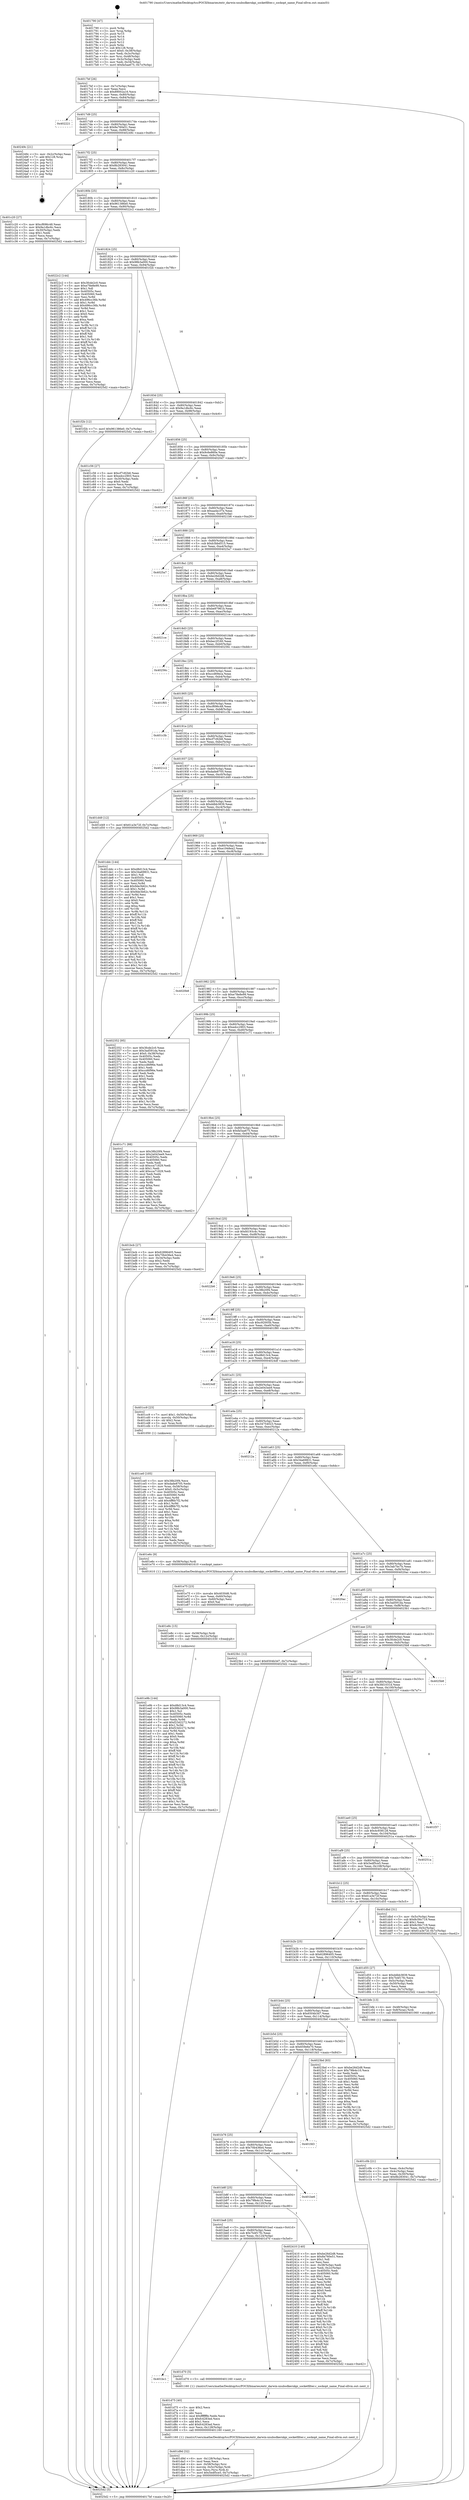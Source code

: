 digraph "0x401790" {
  label = "0x401790 (/mnt/c/Users/mathe/Desktop/tcc/POCII/binaries/extr_darwin-xnubsdkernkpi_socketfilter.c_sockopt_name_Final-ollvm.out::main(0))"
  labelloc = "t"
  node[shape=record]

  Entry [label="",width=0.3,height=0.3,shape=circle,fillcolor=black,style=filled]
  "0x4017bf" [label="{
     0x4017bf [26]\l
     | [instrs]\l
     &nbsp;&nbsp;0x4017bf \<+3\>: mov -0x7c(%rbp),%eax\l
     &nbsp;&nbsp;0x4017c2 \<+2\>: mov %eax,%ecx\l
     &nbsp;&nbsp;0x4017c4 \<+6\>: sub $0x89002a16,%ecx\l
     &nbsp;&nbsp;0x4017ca \<+3\>: mov %eax,-0x80(%rbp)\l
     &nbsp;&nbsp;0x4017cd \<+6\>: mov %ecx,-0x84(%rbp)\l
     &nbsp;&nbsp;0x4017d3 \<+6\>: je 0000000000402221 \<main+0xa91\>\l
  }"]
  "0x402221" [label="{
     0x402221\l
  }", style=dashed]
  "0x4017d9" [label="{
     0x4017d9 [25]\l
     | [instrs]\l
     &nbsp;&nbsp;0x4017d9 \<+5\>: jmp 00000000004017de \<main+0x4e\>\l
     &nbsp;&nbsp;0x4017de \<+3\>: mov -0x80(%rbp),%eax\l
     &nbsp;&nbsp;0x4017e1 \<+5\>: sub $0x8a760e51,%eax\l
     &nbsp;&nbsp;0x4017e6 \<+6\>: mov %eax,-0x88(%rbp)\l
     &nbsp;&nbsp;0x4017ec \<+6\>: je 000000000040249c \<main+0xd0c\>\l
  }"]
  Exit [label="",width=0.3,height=0.3,shape=circle,fillcolor=black,style=filled,peripheries=2]
  "0x40249c" [label="{
     0x40249c [21]\l
     | [instrs]\l
     &nbsp;&nbsp;0x40249c \<+3\>: mov -0x2c(%rbp),%eax\l
     &nbsp;&nbsp;0x40249f \<+7\>: add $0x128,%rsp\l
     &nbsp;&nbsp;0x4024a6 \<+1\>: pop %rbx\l
     &nbsp;&nbsp;0x4024a7 \<+2\>: pop %r12\l
     &nbsp;&nbsp;0x4024a9 \<+2\>: pop %r13\l
     &nbsp;&nbsp;0x4024ab \<+2\>: pop %r14\l
     &nbsp;&nbsp;0x4024ad \<+2\>: pop %r15\l
     &nbsp;&nbsp;0x4024af \<+1\>: pop %rbp\l
     &nbsp;&nbsp;0x4024b0 \<+1\>: ret\l
  }"]
  "0x4017f2" [label="{
     0x4017f2 [25]\l
     | [instrs]\l
     &nbsp;&nbsp;0x4017f2 \<+5\>: jmp 00000000004017f7 \<main+0x67\>\l
     &nbsp;&nbsp;0x4017f7 \<+3\>: mov -0x80(%rbp),%eax\l
     &nbsp;&nbsp;0x4017fa \<+5\>: sub $0x8b283041,%eax\l
     &nbsp;&nbsp;0x4017ff \<+6\>: mov %eax,-0x8c(%rbp)\l
     &nbsp;&nbsp;0x401805 \<+6\>: je 0000000000401c20 \<main+0x490\>\l
  }"]
  "0x401e9b" [label="{
     0x401e9b [144]\l
     | [instrs]\l
     &nbsp;&nbsp;0x401e9b \<+5\>: mov $0xd8d13c4,%eax\l
     &nbsp;&nbsp;0x401ea0 \<+5\>: mov $0x98b3a000,%esi\l
     &nbsp;&nbsp;0x401ea5 \<+2\>: mov $0x1,%cl\l
     &nbsp;&nbsp;0x401ea7 \<+7\>: mov 0x40505c,%edx\l
     &nbsp;&nbsp;0x401eae \<+8\>: mov 0x405060,%r8d\l
     &nbsp;&nbsp;0x401eb6 \<+3\>: mov %edx,%r9d\l
     &nbsp;&nbsp;0x401eb9 \<+7\>: add $0xf23d2272,%r9d\l
     &nbsp;&nbsp;0x401ec0 \<+4\>: sub $0x1,%r9d\l
     &nbsp;&nbsp;0x401ec4 \<+7\>: sub $0xf23d2272,%r9d\l
     &nbsp;&nbsp;0x401ecb \<+4\>: imul %r9d,%edx\l
     &nbsp;&nbsp;0x401ecf \<+3\>: and $0x1,%edx\l
     &nbsp;&nbsp;0x401ed2 \<+3\>: cmp $0x0,%edx\l
     &nbsp;&nbsp;0x401ed5 \<+4\>: sete %r10b\l
     &nbsp;&nbsp;0x401ed9 \<+4\>: cmp $0xa,%r8d\l
     &nbsp;&nbsp;0x401edd \<+4\>: setl %r11b\l
     &nbsp;&nbsp;0x401ee1 \<+3\>: mov %r10b,%bl\l
     &nbsp;&nbsp;0x401ee4 \<+3\>: xor $0xff,%bl\l
     &nbsp;&nbsp;0x401ee7 \<+3\>: mov %r11b,%r14b\l
     &nbsp;&nbsp;0x401eea \<+4\>: xor $0xff,%r14b\l
     &nbsp;&nbsp;0x401eee \<+3\>: xor $0x1,%cl\l
     &nbsp;&nbsp;0x401ef1 \<+3\>: mov %bl,%r15b\l
     &nbsp;&nbsp;0x401ef4 \<+4\>: and $0xff,%r15b\l
     &nbsp;&nbsp;0x401ef8 \<+3\>: and %cl,%r10b\l
     &nbsp;&nbsp;0x401efb \<+3\>: mov %r14b,%r12b\l
     &nbsp;&nbsp;0x401efe \<+4\>: and $0xff,%r12b\l
     &nbsp;&nbsp;0x401f02 \<+3\>: and %cl,%r11b\l
     &nbsp;&nbsp;0x401f05 \<+3\>: or %r10b,%r15b\l
     &nbsp;&nbsp;0x401f08 \<+3\>: or %r11b,%r12b\l
     &nbsp;&nbsp;0x401f0b \<+3\>: xor %r12b,%r15b\l
     &nbsp;&nbsp;0x401f0e \<+3\>: or %r14b,%bl\l
     &nbsp;&nbsp;0x401f11 \<+3\>: xor $0xff,%bl\l
     &nbsp;&nbsp;0x401f14 \<+3\>: or $0x1,%cl\l
     &nbsp;&nbsp;0x401f17 \<+2\>: and %cl,%bl\l
     &nbsp;&nbsp;0x401f19 \<+3\>: or %bl,%r15b\l
     &nbsp;&nbsp;0x401f1c \<+4\>: test $0x1,%r15b\l
     &nbsp;&nbsp;0x401f20 \<+3\>: cmovne %esi,%eax\l
     &nbsp;&nbsp;0x401f23 \<+3\>: mov %eax,-0x7c(%rbp)\l
     &nbsp;&nbsp;0x401f26 \<+5\>: jmp 00000000004025d2 \<main+0xe42\>\l
  }"]
  "0x401c20" [label="{
     0x401c20 [27]\l
     | [instrs]\l
     &nbsp;&nbsp;0x401c20 \<+5\>: mov $0xcf696c48,%eax\l
     &nbsp;&nbsp;0x401c25 \<+5\>: mov $0x9a1dbc6c,%ecx\l
     &nbsp;&nbsp;0x401c2a \<+3\>: mov -0x30(%rbp),%edx\l
     &nbsp;&nbsp;0x401c2d \<+3\>: cmp $0x1,%edx\l
     &nbsp;&nbsp;0x401c30 \<+3\>: cmovl %ecx,%eax\l
     &nbsp;&nbsp;0x401c33 \<+3\>: mov %eax,-0x7c(%rbp)\l
     &nbsp;&nbsp;0x401c36 \<+5\>: jmp 00000000004025d2 \<main+0xe42\>\l
  }"]
  "0x40180b" [label="{
     0x40180b [25]\l
     | [instrs]\l
     &nbsp;&nbsp;0x40180b \<+5\>: jmp 0000000000401810 \<main+0x80\>\l
     &nbsp;&nbsp;0x401810 \<+3\>: mov -0x80(%rbp),%eax\l
     &nbsp;&nbsp;0x401813 \<+5\>: sub $0x961386e0,%eax\l
     &nbsp;&nbsp;0x401818 \<+6\>: mov %eax,-0x90(%rbp)\l
     &nbsp;&nbsp;0x40181e \<+6\>: je 00000000004022c2 \<main+0xb32\>\l
  }"]
  "0x401e8c" [label="{
     0x401e8c [15]\l
     | [instrs]\l
     &nbsp;&nbsp;0x401e8c \<+4\>: mov -0x58(%rbp),%rdi\l
     &nbsp;&nbsp;0x401e90 \<+6\>: mov %eax,-0x12c(%rbp)\l
     &nbsp;&nbsp;0x401e96 \<+5\>: call 0000000000401030 \<free@plt\>\l
     | [calls]\l
     &nbsp;&nbsp;0x401030 \{1\} (unknown)\l
  }"]
  "0x4022c2" [label="{
     0x4022c2 [144]\l
     | [instrs]\l
     &nbsp;&nbsp;0x4022c2 \<+5\>: mov $0x3fcde2c0,%eax\l
     &nbsp;&nbsp;0x4022c7 \<+5\>: mov $0xe78e8e99,%ecx\l
     &nbsp;&nbsp;0x4022cc \<+2\>: mov $0x1,%dl\l
     &nbsp;&nbsp;0x4022ce \<+7\>: mov 0x40505c,%esi\l
     &nbsp;&nbsp;0x4022d5 \<+7\>: mov 0x405060,%edi\l
     &nbsp;&nbsp;0x4022dc \<+3\>: mov %esi,%r8d\l
     &nbsp;&nbsp;0x4022df \<+7\>: add $0x496cc36b,%r8d\l
     &nbsp;&nbsp;0x4022e6 \<+4\>: sub $0x1,%r8d\l
     &nbsp;&nbsp;0x4022ea \<+7\>: sub $0x496cc36b,%r8d\l
     &nbsp;&nbsp;0x4022f1 \<+4\>: imul %r8d,%esi\l
     &nbsp;&nbsp;0x4022f5 \<+3\>: and $0x1,%esi\l
     &nbsp;&nbsp;0x4022f8 \<+3\>: cmp $0x0,%esi\l
     &nbsp;&nbsp;0x4022fb \<+4\>: sete %r9b\l
     &nbsp;&nbsp;0x4022ff \<+3\>: cmp $0xa,%edi\l
     &nbsp;&nbsp;0x402302 \<+4\>: setl %r10b\l
     &nbsp;&nbsp;0x402306 \<+3\>: mov %r9b,%r11b\l
     &nbsp;&nbsp;0x402309 \<+4\>: xor $0xff,%r11b\l
     &nbsp;&nbsp;0x40230d \<+3\>: mov %r10b,%bl\l
     &nbsp;&nbsp;0x402310 \<+3\>: xor $0xff,%bl\l
     &nbsp;&nbsp;0x402313 \<+3\>: xor $0x1,%dl\l
     &nbsp;&nbsp;0x402316 \<+3\>: mov %r11b,%r14b\l
     &nbsp;&nbsp;0x402319 \<+4\>: and $0xff,%r14b\l
     &nbsp;&nbsp;0x40231d \<+3\>: and %dl,%r9b\l
     &nbsp;&nbsp;0x402320 \<+3\>: mov %bl,%r15b\l
     &nbsp;&nbsp;0x402323 \<+4\>: and $0xff,%r15b\l
     &nbsp;&nbsp;0x402327 \<+3\>: and %dl,%r10b\l
     &nbsp;&nbsp;0x40232a \<+3\>: or %r9b,%r14b\l
     &nbsp;&nbsp;0x40232d \<+3\>: or %r10b,%r15b\l
     &nbsp;&nbsp;0x402330 \<+3\>: xor %r15b,%r14b\l
     &nbsp;&nbsp;0x402333 \<+3\>: or %bl,%r11b\l
     &nbsp;&nbsp;0x402336 \<+4\>: xor $0xff,%r11b\l
     &nbsp;&nbsp;0x40233a \<+3\>: or $0x1,%dl\l
     &nbsp;&nbsp;0x40233d \<+3\>: and %dl,%r11b\l
     &nbsp;&nbsp;0x402340 \<+3\>: or %r11b,%r14b\l
     &nbsp;&nbsp;0x402343 \<+4\>: test $0x1,%r14b\l
     &nbsp;&nbsp;0x402347 \<+3\>: cmovne %ecx,%eax\l
     &nbsp;&nbsp;0x40234a \<+3\>: mov %eax,-0x7c(%rbp)\l
     &nbsp;&nbsp;0x40234d \<+5\>: jmp 00000000004025d2 \<main+0xe42\>\l
  }"]
  "0x401824" [label="{
     0x401824 [25]\l
     | [instrs]\l
     &nbsp;&nbsp;0x401824 \<+5\>: jmp 0000000000401829 \<main+0x99\>\l
     &nbsp;&nbsp;0x401829 \<+3\>: mov -0x80(%rbp),%eax\l
     &nbsp;&nbsp;0x40182c \<+5\>: sub $0x98b3a000,%eax\l
     &nbsp;&nbsp;0x401831 \<+6\>: mov %eax,-0x94(%rbp)\l
     &nbsp;&nbsp;0x401837 \<+6\>: je 0000000000401f2b \<main+0x79b\>\l
  }"]
  "0x401e75" [label="{
     0x401e75 [23]\l
     | [instrs]\l
     &nbsp;&nbsp;0x401e75 \<+10\>: movabs $0x4030d6,%rdi\l
     &nbsp;&nbsp;0x401e7f \<+3\>: mov %eax,-0x60(%rbp)\l
     &nbsp;&nbsp;0x401e82 \<+3\>: mov -0x60(%rbp),%esi\l
     &nbsp;&nbsp;0x401e85 \<+2\>: mov $0x0,%al\l
     &nbsp;&nbsp;0x401e87 \<+5\>: call 0000000000401040 \<printf@plt\>\l
     | [calls]\l
     &nbsp;&nbsp;0x401040 \{1\} (unknown)\l
  }"]
  "0x401f2b" [label="{
     0x401f2b [12]\l
     | [instrs]\l
     &nbsp;&nbsp;0x401f2b \<+7\>: movl $0x961386e0,-0x7c(%rbp)\l
     &nbsp;&nbsp;0x401f32 \<+5\>: jmp 00000000004025d2 \<main+0xe42\>\l
  }"]
  "0x40183d" [label="{
     0x40183d [25]\l
     | [instrs]\l
     &nbsp;&nbsp;0x40183d \<+5\>: jmp 0000000000401842 \<main+0xb2\>\l
     &nbsp;&nbsp;0x401842 \<+3\>: mov -0x80(%rbp),%eax\l
     &nbsp;&nbsp;0x401845 \<+5\>: sub $0x9a1dbc6c,%eax\l
     &nbsp;&nbsp;0x40184a \<+6\>: mov %eax,-0x98(%rbp)\l
     &nbsp;&nbsp;0x401850 \<+6\>: je 0000000000401c56 \<main+0x4c6\>\l
  }"]
  "0x401d9d" [label="{
     0x401d9d [32]\l
     | [instrs]\l
     &nbsp;&nbsp;0x401d9d \<+6\>: mov -0x128(%rbp),%ecx\l
     &nbsp;&nbsp;0x401da3 \<+3\>: imul %eax,%ecx\l
     &nbsp;&nbsp;0x401da6 \<+4\>: mov -0x58(%rbp),%rsi\l
     &nbsp;&nbsp;0x401daa \<+4\>: movslq -0x5c(%rbp),%rdi\l
     &nbsp;&nbsp;0x401dae \<+3\>: mov %ecx,(%rsi,%rdi,4)\l
     &nbsp;&nbsp;0x401db1 \<+7\>: movl $0x5edf5ce5,-0x7c(%rbp)\l
     &nbsp;&nbsp;0x401db8 \<+5\>: jmp 00000000004025d2 \<main+0xe42\>\l
  }"]
  "0x401c56" [label="{
     0x401c56 [27]\l
     | [instrs]\l
     &nbsp;&nbsp;0x401c56 \<+5\>: mov $0xcf7c82b6,%eax\l
     &nbsp;&nbsp;0x401c5b \<+5\>: mov $0xedcc2903,%ecx\l
     &nbsp;&nbsp;0x401c60 \<+3\>: mov -0x30(%rbp),%edx\l
     &nbsp;&nbsp;0x401c63 \<+3\>: cmp $0x0,%edx\l
     &nbsp;&nbsp;0x401c66 \<+3\>: cmove %ecx,%eax\l
     &nbsp;&nbsp;0x401c69 \<+3\>: mov %eax,-0x7c(%rbp)\l
     &nbsp;&nbsp;0x401c6c \<+5\>: jmp 00000000004025d2 \<main+0xe42\>\l
  }"]
  "0x401856" [label="{
     0x401856 [25]\l
     | [instrs]\l
     &nbsp;&nbsp;0x401856 \<+5\>: jmp 000000000040185b \<main+0xcb\>\l
     &nbsp;&nbsp;0x40185b \<+3\>: mov -0x80(%rbp),%eax\l
     &nbsp;&nbsp;0x40185e \<+5\>: sub $0x9c6e860e,%eax\l
     &nbsp;&nbsp;0x401863 \<+6\>: mov %eax,-0x9c(%rbp)\l
     &nbsp;&nbsp;0x401869 \<+6\>: je 00000000004020d7 \<main+0x947\>\l
  }"]
  "0x401d75" [label="{
     0x401d75 [40]\l
     | [instrs]\l
     &nbsp;&nbsp;0x401d75 \<+5\>: mov $0x2,%ecx\l
     &nbsp;&nbsp;0x401d7a \<+1\>: cltd\l
     &nbsp;&nbsp;0x401d7b \<+2\>: idiv %ecx\l
     &nbsp;&nbsp;0x401d7d \<+6\>: imul $0xfffffffe,%edx,%ecx\l
     &nbsp;&nbsp;0x401d83 \<+6\>: sub $0xfc4283ed,%ecx\l
     &nbsp;&nbsp;0x401d89 \<+3\>: add $0x1,%ecx\l
     &nbsp;&nbsp;0x401d8c \<+6\>: add $0xfc4283ed,%ecx\l
     &nbsp;&nbsp;0x401d92 \<+6\>: mov %ecx,-0x128(%rbp)\l
     &nbsp;&nbsp;0x401d98 \<+5\>: call 0000000000401160 \<next_i\>\l
     | [calls]\l
     &nbsp;&nbsp;0x401160 \{1\} (/mnt/c/Users/mathe/Desktop/tcc/POCII/binaries/extr_darwin-xnubsdkernkpi_socketfilter.c_sockopt_name_Final-ollvm.out::next_i)\l
  }"]
  "0x4020d7" [label="{
     0x4020d7\l
  }", style=dashed]
  "0x40186f" [label="{
     0x40186f [25]\l
     | [instrs]\l
     &nbsp;&nbsp;0x40186f \<+5\>: jmp 0000000000401874 \<main+0xe4\>\l
     &nbsp;&nbsp;0x401874 \<+3\>: mov -0x80(%rbp),%eax\l
     &nbsp;&nbsp;0x401877 \<+5\>: sub $0xaa4a1f7e,%eax\l
     &nbsp;&nbsp;0x40187c \<+6\>: mov %eax,-0xa0(%rbp)\l
     &nbsp;&nbsp;0x401882 \<+6\>: je 00000000004021b6 \<main+0xa26\>\l
  }"]
  "0x401bc1" [label="{
     0x401bc1\l
  }", style=dashed]
  "0x4021b6" [label="{
     0x4021b6\l
  }", style=dashed]
  "0x401888" [label="{
     0x401888 [25]\l
     | [instrs]\l
     &nbsp;&nbsp;0x401888 \<+5\>: jmp 000000000040188d \<main+0xfd\>\l
     &nbsp;&nbsp;0x40188d \<+3\>: mov -0x80(%rbp),%eax\l
     &nbsp;&nbsp;0x401890 \<+5\>: sub $0xb3bbd515,%eax\l
     &nbsp;&nbsp;0x401895 \<+6\>: mov %eax,-0xa4(%rbp)\l
     &nbsp;&nbsp;0x40189b \<+6\>: je 00000000004025a7 \<main+0xe17\>\l
  }"]
  "0x401d70" [label="{
     0x401d70 [5]\l
     | [instrs]\l
     &nbsp;&nbsp;0x401d70 \<+5\>: call 0000000000401160 \<next_i\>\l
     | [calls]\l
     &nbsp;&nbsp;0x401160 \{1\} (/mnt/c/Users/mathe/Desktop/tcc/POCII/binaries/extr_darwin-xnubsdkernkpi_socketfilter.c_sockopt_name_Final-ollvm.out::next_i)\l
  }"]
  "0x4025a7" [label="{
     0x4025a7\l
  }", style=dashed]
  "0x4018a1" [label="{
     0x4018a1 [25]\l
     | [instrs]\l
     &nbsp;&nbsp;0x4018a1 \<+5\>: jmp 00000000004018a6 \<main+0x116\>\l
     &nbsp;&nbsp;0x4018a6 \<+3\>: mov -0x80(%rbp),%eax\l
     &nbsp;&nbsp;0x4018a9 \<+5\>: sub $0xbe26d2d8,%eax\l
     &nbsp;&nbsp;0x4018ae \<+6\>: mov %eax,-0xa8(%rbp)\l
     &nbsp;&nbsp;0x4018b4 \<+6\>: je 00000000004025cb \<main+0xe3b\>\l
  }"]
  "0x401ba8" [label="{
     0x401ba8 [25]\l
     | [instrs]\l
     &nbsp;&nbsp;0x401ba8 \<+5\>: jmp 0000000000401bad \<main+0x41d\>\l
     &nbsp;&nbsp;0x401bad \<+3\>: mov -0x80(%rbp),%eax\l
     &nbsp;&nbsp;0x401bb0 \<+5\>: sub $0x7b4f17fc,%eax\l
     &nbsp;&nbsp;0x401bb5 \<+6\>: mov %eax,-0x124(%rbp)\l
     &nbsp;&nbsp;0x401bbb \<+6\>: je 0000000000401d70 \<main+0x5e0\>\l
  }"]
  "0x4025cb" [label="{
     0x4025cb\l
  }", style=dashed]
  "0x4018ba" [label="{
     0x4018ba [25]\l
     | [instrs]\l
     &nbsp;&nbsp;0x4018ba \<+5\>: jmp 00000000004018bf \<main+0x12f\>\l
     &nbsp;&nbsp;0x4018bf \<+3\>: mov -0x80(%rbp),%eax\l
     &nbsp;&nbsp;0x4018c2 \<+5\>: sub $0xbe97961b,%eax\l
     &nbsp;&nbsp;0x4018c7 \<+6\>: mov %eax,-0xac(%rbp)\l
     &nbsp;&nbsp;0x4018cd \<+6\>: je 00000000004021ce \<main+0xa3e\>\l
  }"]
  "0x402410" [label="{
     0x402410 [140]\l
     | [instrs]\l
     &nbsp;&nbsp;0x402410 \<+5\>: mov $0xbe26d2d8,%eax\l
     &nbsp;&nbsp;0x402415 \<+5\>: mov $0x8a760e51,%ecx\l
     &nbsp;&nbsp;0x40241a \<+2\>: mov $0x1,%dl\l
     &nbsp;&nbsp;0x40241c \<+2\>: xor %esi,%esi\l
     &nbsp;&nbsp;0x40241e \<+3\>: mov -0x38(%rbp),%edi\l
     &nbsp;&nbsp;0x402421 \<+3\>: mov %edi,-0x2c(%rbp)\l
     &nbsp;&nbsp;0x402424 \<+7\>: mov 0x40505c,%edi\l
     &nbsp;&nbsp;0x40242b \<+8\>: mov 0x405060,%r8d\l
     &nbsp;&nbsp;0x402433 \<+3\>: sub $0x1,%esi\l
     &nbsp;&nbsp;0x402436 \<+3\>: mov %edi,%r9d\l
     &nbsp;&nbsp;0x402439 \<+3\>: add %esi,%r9d\l
     &nbsp;&nbsp;0x40243c \<+4\>: imul %r9d,%edi\l
     &nbsp;&nbsp;0x402440 \<+3\>: and $0x1,%edi\l
     &nbsp;&nbsp;0x402443 \<+3\>: cmp $0x0,%edi\l
     &nbsp;&nbsp;0x402446 \<+4\>: sete %r10b\l
     &nbsp;&nbsp;0x40244a \<+4\>: cmp $0xa,%r8d\l
     &nbsp;&nbsp;0x40244e \<+4\>: setl %r11b\l
     &nbsp;&nbsp;0x402452 \<+3\>: mov %r10b,%bl\l
     &nbsp;&nbsp;0x402455 \<+3\>: xor $0xff,%bl\l
     &nbsp;&nbsp;0x402458 \<+3\>: mov %r11b,%r14b\l
     &nbsp;&nbsp;0x40245b \<+4\>: xor $0xff,%r14b\l
     &nbsp;&nbsp;0x40245f \<+3\>: xor $0x0,%dl\l
     &nbsp;&nbsp;0x402462 \<+3\>: mov %bl,%r15b\l
     &nbsp;&nbsp;0x402465 \<+4\>: and $0x0,%r15b\l
     &nbsp;&nbsp;0x402469 \<+3\>: and %dl,%r10b\l
     &nbsp;&nbsp;0x40246c \<+3\>: mov %r14b,%r12b\l
     &nbsp;&nbsp;0x40246f \<+4\>: and $0x0,%r12b\l
     &nbsp;&nbsp;0x402473 \<+3\>: and %dl,%r11b\l
     &nbsp;&nbsp;0x402476 \<+3\>: or %r10b,%r15b\l
     &nbsp;&nbsp;0x402479 \<+3\>: or %r11b,%r12b\l
     &nbsp;&nbsp;0x40247c \<+3\>: xor %r12b,%r15b\l
     &nbsp;&nbsp;0x40247f \<+3\>: or %r14b,%bl\l
     &nbsp;&nbsp;0x402482 \<+3\>: xor $0xff,%bl\l
     &nbsp;&nbsp;0x402485 \<+3\>: or $0x0,%dl\l
     &nbsp;&nbsp;0x402488 \<+2\>: and %dl,%bl\l
     &nbsp;&nbsp;0x40248a \<+3\>: or %bl,%r15b\l
     &nbsp;&nbsp;0x40248d \<+4\>: test $0x1,%r15b\l
     &nbsp;&nbsp;0x402491 \<+3\>: cmovne %ecx,%eax\l
     &nbsp;&nbsp;0x402494 \<+3\>: mov %eax,-0x7c(%rbp)\l
     &nbsp;&nbsp;0x402497 \<+5\>: jmp 00000000004025d2 \<main+0xe42\>\l
  }"]
  "0x4021ce" [label="{
     0x4021ce\l
  }", style=dashed]
  "0x4018d3" [label="{
     0x4018d3 [25]\l
     | [instrs]\l
     &nbsp;&nbsp;0x4018d3 \<+5\>: jmp 00000000004018d8 \<main+0x148\>\l
     &nbsp;&nbsp;0x4018d8 \<+3\>: mov -0x80(%rbp),%eax\l
     &nbsp;&nbsp;0x4018db \<+5\>: sub $0xbec2f160,%eax\l
     &nbsp;&nbsp;0x4018e0 \<+6\>: mov %eax,-0xb0(%rbp)\l
     &nbsp;&nbsp;0x4018e6 \<+6\>: je 000000000040256c \<main+0xddc\>\l
  }"]
  "0x401b8f" [label="{
     0x401b8f [25]\l
     | [instrs]\l
     &nbsp;&nbsp;0x401b8f \<+5\>: jmp 0000000000401b94 \<main+0x404\>\l
     &nbsp;&nbsp;0x401b94 \<+3\>: mov -0x80(%rbp),%eax\l
     &nbsp;&nbsp;0x401b97 \<+5\>: sub $0x79fe4c10,%eax\l
     &nbsp;&nbsp;0x401b9c \<+6\>: mov %eax,-0x120(%rbp)\l
     &nbsp;&nbsp;0x401ba2 \<+6\>: je 0000000000402410 \<main+0xc80\>\l
  }"]
  "0x40256c" [label="{
     0x40256c\l
  }", style=dashed]
  "0x4018ec" [label="{
     0x4018ec [25]\l
     | [instrs]\l
     &nbsp;&nbsp;0x4018ec \<+5\>: jmp 00000000004018f1 \<main+0x161\>\l
     &nbsp;&nbsp;0x4018f1 \<+3\>: mov -0x80(%rbp),%eax\l
     &nbsp;&nbsp;0x4018f4 \<+5\>: sub $0xccd69eca,%eax\l
     &nbsp;&nbsp;0x4018f9 \<+6\>: mov %eax,-0xb4(%rbp)\l
     &nbsp;&nbsp;0x4018ff \<+6\>: je 0000000000401f65 \<main+0x7d5\>\l
  }"]
  "0x401be6" [label="{
     0x401be6\l
  }", style=dashed]
  "0x401f65" [label="{
     0x401f65\l
  }", style=dashed]
  "0x401905" [label="{
     0x401905 [25]\l
     | [instrs]\l
     &nbsp;&nbsp;0x401905 \<+5\>: jmp 000000000040190a \<main+0x17a\>\l
     &nbsp;&nbsp;0x40190a \<+3\>: mov -0x80(%rbp),%eax\l
     &nbsp;&nbsp;0x40190d \<+5\>: sub $0xcf696c48,%eax\l
     &nbsp;&nbsp;0x401912 \<+6\>: mov %eax,-0xb8(%rbp)\l
     &nbsp;&nbsp;0x401918 \<+6\>: je 0000000000401c3b \<main+0x4ab\>\l
  }"]
  "0x401b76" [label="{
     0x401b76 [25]\l
     | [instrs]\l
     &nbsp;&nbsp;0x401b76 \<+5\>: jmp 0000000000401b7b \<main+0x3eb\>\l
     &nbsp;&nbsp;0x401b7b \<+3\>: mov -0x80(%rbp),%eax\l
     &nbsp;&nbsp;0x401b7e \<+5\>: sub $0x70b436e4,%eax\l
     &nbsp;&nbsp;0x401b83 \<+6\>: mov %eax,-0x11c(%rbp)\l
     &nbsp;&nbsp;0x401b89 \<+6\>: je 0000000000401be6 \<main+0x456\>\l
  }"]
  "0x401c3b" [label="{
     0x401c3b\l
  }", style=dashed]
  "0x40191e" [label="{
     0x40191e [25]\l
     | [instrs]\l
     &nbsp;&nbsp;0x40191e \<+5\>: jmp 0000000000401923 \<main+0x193\>\l
     &nbsp;&nbsp;0x401923 \<+3\>: mov -0x80(%rbp),%eax\l
     &nbsp;&nbsp;0x401926 \<+5\>: sub $0xcf7c82b6,%eax\l
     &nbsp;&nbsp;0x40192b \<+6\>: mov %eax,-0xbc(%rbp)\l
     &nbsp;&nbsp;0x401931 \<+6\>: je 00000000004021c2 \<main+0xa32\>\l
  }"]
  "0x401fd3" [label="{
     0x401fd3\l
  }", style=dashed]
  "0x4021c2" [label="{
     0x4021c2\l
  }", style=dashed]
  "0x401937" [label="{
     0x401937 [25]\l
     | [instrs]\l
     &nbsp;&nbsp;0x401937 \<+5\>: jmp 000000000040193c \<main+0x1ac\>\l
     &nbsp;&nbsp;0x40193c \<+3\>: mov -0x80(%rbp),%eax\l
     &nbsp;&nbsp;0x40193f \<+5\>: sub $0xdade8705,%eax\l
     &nbsp;&nbsp;0x401944 \<+6\>: mov %eax,-0xc0(%rbp)\l
     &nbsp;&nbsp;0x40194a \<+6\>: je 0000000000401d49 \<main+0x5b9\>\l
  }"]
  "0x401b5d" [label="{
     0x401b5d [25]\l
     | [instrs]\l
     &nbsp;&nbsp;0x401b5d \<+5\>: jmp 0000000000401b62 \<main+0x3d2\>\l
     &nbsp;&nbsp;0x401b62 \<+3\>: mov -0x80(%rbp),%eax\l
     &nbsp;&nbsp;0x401b65 \<+5\>: sub $0x659e6e70,%eax\l
     &nbsp;&nbsp;0x401b6a \<+6\>: mov %eax,-0x118(%rbp)\l
     &nbsp;&nbsp;0x401b70 \<+6\>: je 0000000000401fd3 \<main+0x843\>\l
  }"]
  "0x401d49" [label="{
     0x401d49 [12]\l
     | [instrs]\l
     &nbsp;&nbsp;0x401d49 \<+7\>: movl $0x61a3e72f,-0x7c(%rbp)\l
     &nbsp;&nbsp;0x401d50 \<+5\>: jmp 00000000004025d2 \<main+0xe42\>\l
  }"]
  "0x401950" [label="{
     0x401950 [25]\l
     | [instrs]\l
     &nbsp;&nbsp;0x401950 \<+5\>: jmp 0000000000401955 \<main+0x1c5\>\l
     &nbsp;&nbsp;0x401955 \<+3\>: mov -0x80(%rbp),%eax\l
     &nbsp;&nbsp;0x401958 \<+5\>: sub $0xddbb3839,%eax\l
     &nbsp;&nbsp;0x40195d \<+6\>: mov %eax,-0xc4(%rbp)\l
     &nbsp;&nbsp;0x401963 \<+6\>: je 0000000000401ddc \<main+0x64c\>\l
  }"]
  "0x4023bd" [label="{
     0x4023bd [83]\l
     | [instrs]\l
     &nbsp;&nbsp;0x4023bd \<+5\>: mov $0xbe26d2d8,%eax\l
     &nbsp;&nbsp;0x4023c2 \<+5\>: mov $0x79fe4c10,%ecx\l
     &nbsp;&nbsp;0x4023c7 \<+2\>: xor %edx,%edx\l
     &nbsp;&nbsp;0x4023c9 \<+7\>: mov 0x40505c,%esi\l
     &nbsp;&nbsp;0x4023d0 \<+7\>: mov 0x405060,%edi\l
     &nbsp;&nbsp;0x4023d7 \<+3\>: sub $0x1,%edx\l
     &nbsp;&nbsp;0x4023da \<+3\>: mov %esi,%r8d\l
     &nbsp;&nbsp;0x4023dd \<+3\>: add %edx,%r8d\l
     &nbsp;&nbsp;0x4023e0 \<+4\>: imul %r8d,%esi\l
     &nbsp;&nbsp;0x4023e4 \<+3\>: and $0x1,%esi\l
     &nbsp;&nbsp;0x4023e7 \<+3\>: cmp $0x0,%esi\l
     &nbsp;&nbsp;0x4023ea \<+4\>: sete %r9b\l
     &nbsp;&nbsp;0x4023ee \<+3\>: cmp $0xa,%edi\l
     &nbsp;&nbsp;0x4023f1 \<+4\>: setl %r10b\l
     &nbsp;&nbsp;0x4023f5 \<+3\>: mov %r9b,%r11b\l
     &nbsp;&nbsp;0x4023f8 \<+3\>: and %r10b,%r11b\l
     &nbsp;&nbsp;0x4023fb \<+3\>: xor %r10b,%r9b\l
     &nbsp;&nbsp;0x4023fe \<+3\>: or %r9b,%r11b\l
     &nbsp;&nbsp;0x402401 \<+4\>: test $0x1,%r11b\l
     &nbsp;&nbsp;0x402405 \<+3\>: cmovne %ecx,%eax\l
     &nbsp;&nbsp;0x402408 \<+3\>: mov %eax,-0x7c(%rbp)\l
     &nbsp;&nbsp;0x40240b \<+5\>: jmp 00000000004025d2 \<main+0xe42\>\l
  }"]
  "0x401ddc" [label="{
     0x401ddc [144]\l
     | [instrs]\l
     &nbsp;&nbsp;0x401ddc \<+5\>: mov $0xd8d13c4,%eax\l
     &nbsp;&nbsp;0x401de1 \<+5\>: mov $0x34a69831,%ecx\l
     &nbsp;&nbsp;0x401de6 \<+2\>: mov $0x1,%dl\l
     &nbsp;&nbsp;0x401de8 \<+7\>: mov 0x40505c,%esi\l
     &nbsp;&nbsp;0x401def \<+7\>: mov 0x405060,%edi\l
     &nbsp;&nbsp;0x401df6 \<+3\>: mov %esi,%r8d\l
     &nbsp;&nbsp;0x401df9 \<+7\>: add $0x9de3b62c,%r8d\l
     &nbsp;&nbsp;0x401e00 \<+4\>: sub $0x1,%r8d\l
     &nbsp;&nbsp;0x401e04 \<+7\>: sub $0x9de3b62c,%r8d\l
     &nbsp;&nbsp;0x401e0b \<+4\>: imul %r8d,%esi\l
     &nbsp;&nbsp;0x401e0f \<+3\>: and $0x1,%esi\l
     &nbsp;&nbsp;0x401e12 \<+3\>: cmp $0x0,%esi\l
     &nbsp;&nbsp;0x401e15 \<+4\>: sete %r9b\l
     &nbsp;&nbsp;0x401e19 \<+3\>: cmp $0xa,%edi\l
     &nbsp;&nbsp;0x401e1c \<+4\>: setl %r10b\l
     &nbsp;&nbsp;0x401e20 \<+3\>: mov %r9b,%r11b\l
     &nbsp;&nbsp;0x401e23 \<+4\>: xor $0xff,%r11b\l
     &nbsp;&nbsp;0x401e27 \<+3\>: mov %r10b,%bl\l
     &nbsp;&nbsp;0x401e2a \<+3\>: xor $0xff,%bl\l
     &nbsp;&nbsp;0x401e2d \<+3\>: xor $0x1,%dl\l
     &nbsp;&nbsp;0x401e30 \<+3\>: mov %r11b,%r14b\l
     &nbsp;&nbsp;0x401e33 \<+4\>: and $0xff,%r14b\l
     &nbsp;&nbsp;0x401e37 \<+3\>: and %dl,%r9b\l
     &nbsp;&nbsp;0x401e3a \<+3\>: mov %bl,%r15b\l
     &nbsp;&nbsp;0x401e3d \<+4\>: and $0xff,%r15b\l
     &nbsp;&nbsp;0x401e41 \<+3\>: and %dl,%r10b\l
     &nbsp;&nbsp;0x401e44 \<+3\>: or %r9b,%r14b\l
     &nbsp;&nbsp;0x401e47 \<+3\>: or %r10b,%r15b\l
     &nbsp;&nbsp;0x401e4a \<+3\>: xor %r15b,%r14b\l
     &nbsp;&nbsp;0x401e4d \<+3\>: or %bl,%r11b\l
     &nbsp;&nbsp;0x401e50 \<+4\>: xor $0xff,%r11b\l
     &nbsp;&nbsp;0x401e54 \<+3\>: or $0x1,%dl\l
     &nbsp;&nbsp;0x401e57 \<+3\>: and %dl,%r11b\l
     &nbsp;&nbsp;0x401e5a \<+3\>: or %r11b,%r14b\l
     &nbsp;&nbsp;0x401e5d \<+4\>: test $0x1,%r14b\l
     &nbsp;&nbsp;0x401e61 \<+3\>: cmovne %ecx,%eax\l
     &nbsp;&nbsp;0x401e64 \<+3\>: mov %eax,-0x7c(%rbp)\l
     &nbsp;&nbsp;0x401e67 \<+5\>: jmp 00000000004025d2 \<main+0xe42\>\l
  }"]
  "0x401969" [label="{
     0x401969 [25]\l
     | [instrs]\l
     &nbsp;&nbsp;0x401969 \<+5\>: jmp 000000000040196e \<main+0x1de\>\l
     &nbsp;&nbsp;0x40196e \<+3\>: mov -0x80(%rbp),%eax\l
     &nbsp;&nbsp;0x401971 \<+5\>: sub $0xe1948ea2,%eax\l
     &nbsp;&nbsp;0x401976 \<+6\>: mov %eax,-0xc8(%rbp)\l
     &nbsp;&nbsp;0x40197c \<+6\>: je 00000000004020b8 \<main+0x928\>\l
  }"]
  "0x401ce0" [label="{
     0x401ce0 [105]\l
     | [instrs]\l
     &nbsp;&nbsp;0x401ce0 \<+5\>: mov $0x38b20f4,%ecx\l
     &nbsp;&nbsp;0x401ce5 \<+5\>: mov $0xdade8705,%edx\l
     &nbsp;&nbsp;0x401cea \<+4\>: mov %rax,-0x58(%rbp)\l
     &nbsp;&nbsp;0x401cee \<+7\>: movl $0x0,-0x5c(%rbp)\l
     &nbsp;&nbsp;0x401cf5 \<+7\>: mov 0x40505c,%esi\l
     &nbsp;&nbsp;0x401cfc \<+8\>: mov 0x405060,%r8d\l
     &nbsp;&nbsp;0x401d04 \<+3\>: mov %esi,%r9d\l
     &nbsp;&nbsp;0x401d07 \<+7\>: add $0x4ff6b7f2,%r9d\l
     &nbsp;&nbsp;0x401d0e \<+4\>: sub $0x1,%r9d\l
     &nbsp;&nbsp;0x401d12 \<+7\>: sub $0x4ff6b7f2,%r9d\l
     &nbsp;&nbsp;0x401d19 \<+4\>: imul %r9d,%esi\l
     &nbsp;&nbsp;0x401d1d \<+3\>: and $0x1,%esi\l
     &nbsp;&nbsp;0x401d20 \<+3\>: cmp $0x0,%esi\l
     &nbsp;&nbsp;0x401d23 \<+4\>: sete %r10b\l
     &nbsp;&nbsp;0x401d27 \<+4\>: cmp $0xa,%r8d\l
     &nbsp;&nbsp;0x401d2b \<+4\>: setl %r11b\l
     &nbsp;&nbsp;0x401d2f \<+3\>: mov %r10b,%bl\l
     &nbsp;&nbsp;0x401d32 \<+3\>: and %r11b,%bl\l
     &nbsp;&nbsp;0x401d35 \<+3\>: xor %r11b,%r10b\l
     &nbsp;&nbsp;0x401d38 \<+3\>: or %r10b,%bl\l
     &nbsp;&nbsp;0x401d3b \<+3\>: test $0x1,%bl\l
     &nbsp;&nbsp;0x401d3e \<+3\>: cmovne %edx,%ecx\l
     &nbsp;&nbsp;0x401d41 \<+3\>: mov %ecx,-0x7c(%rbp)\l
     &nbsp;&nbsp;0x401d44 \<+5\>: jmp 00000000004025d2 \<main+0xe42\>\l
  }"]
  "0x4020b8" [label="{
     0x4020b8\l
  }", style=dashed]
  "0x401982" [label="{
     0x401982 [25]\l
     | [instrs]\l
     &nbsp;&nbsp;0x401982 \<+5\>: jmp 0000000000401987 \<main+0x1f7\>\l
     &nbsp;&nbsp;0x401987 \<+3\>: mov -0x80(%rbp),%eax\l
     &nbsp;&nbsp;0x40198a \<+5\>: sub $0xe78e8e99,%eax\l
     &nbsp;&nbsp;0x40198f \<+6\>: mov %eax,-0xcc(%rbp)\l
     &nbsp;&nbsp;0x401995 \<+6\>: je 0000000000402352 \<main+0xbc2\>\l
  }"]
  "0x401c0b" [label="{
     0x401c0b [21]\l
     | [instrs]\l
     &nbsp;&nbsp;0x401c0b \<+3\>: mov %eax,-0x4c(%rbp)\l
     &nbsp;&nbsp;0x401c0e \<+3\>: mov -0x4c(%rbp),%eax\l
     &nbsp;&nbsp;0x401c11 \<+3\>: mov %eax,-0x30(%rbp)\l
     &nbsp;&nbsp;0x401c14 \<+7\>: movl $0x8b283041,-0x7c(%rbp)\l
     &nbsp;&nbsp;0x401c1b \<+5\>: jmp 00000000004025d2 \<main+0xe42\>\l
  }"]
  "0x402352" [label="{
     0x402352 [95]\l
     | [instrs]\l
     &nbsp;&nbsp;0x402352 \<+5\>: mov $0x3fcde2c0,%eax\l
     &nbsp;&nbsp;0x402357 \<+5\>: mov $0x3ad591da,%ecx\l
     &nbsp;&nbsp;0x40235c \<+7\>: movl $0x0,-0x38(%rbp)\l
     &nbsp;&nbsp;0x402363 \<+7\>: mov 0x40505c,%edx\l
     &nbsp;&nbsp;0x40236a \<+7\>: mov 0x405060,%esi\l
     &nbsp;&nbsp;0x402371 \<+2\>: mov %edx,%edi\l
     &nbsp;&nbsp;0x402373 \<+6\>: sub $0xccd6f96e,%edi\l
     &nbsp;&nbsp;0x402379 \<+3\>: sub $0x1,%edi\l
     &nbsp;&nbsp;0x40237c \<+6\>: add $0xccd6f96e,%edi\l
     &nbsp;&nbsp;0x402382 \<+3\>: imul %edi,%edx\l
     &nbsp;&nbsp;0x402385 \<+3\>: and $0x1,%edx\l
     &nbsp;&nbsp;0x402388 \<+3\>: cmp $0x0,%edx\l
     &nbsp;&nbsp;0x40238b \<+4\>: sete %r8b\l
     &nbsp;&nbsp;0x40238f \<+3\>: cmp $0xa,%esi\l
     &nbsp;&nbsp;0x402392 \<+4\>: setl %r9b\l
     &nbsp;&nbsp;0x402396 \<+3\>: mov %r8b,%r10b\l
     &nbsp;&nbsp;0x402399 \<+3\>: and %r9b,%r10b\l
     &nbsp;&nbsp;0x40239c \<+3\>: xor %r9b,%r8b\l
     &nbsp;&nbsp;0x40239f \<+3\>: or %r8b,%r10b\l
     &nbsp;&nbsp;0x4023a2 \<+4\>: test $0x1,%r10b\l
     &nbsp;&nbsp;0x4023a6 \<+3\>: cmovne %ecx,%eax\l
     &nbsp;&nbsp;0x4023a9 \<+3\>: mov %eax,-0x7c(%rbp)\l
     &nbsp;&nbsp;0x4023ac \<+5\>: jmp 00000000004025d2 \<main+0xe42\>\l
  }"]
  "0x40199b" [label="{
     0x40199b [25]\l
     | [instrs]\l
     &nbsp;&nbsp;0x40199b \<+5\>: jmp 00000000004019a0 \<main+0x210\>\l
     &nbsp;&nbsp;0x4019a0 \<+3\>: mov -0x80(%rbp),%eax\l
     &nbsp;&nbsp;0x4019a3 \<+5\>: sub $0xedcc2903,%eax\l
     &nbsp;&nbsp;0x4019a8 \<+6\>: mov %eax,-0xd0(%rbp)\l
     &nbsp;&nbsp;0x4019ae \<+6\>: je 0000000000401c71 \<main+0x4e1\>\l
  }"]
  "0x401b44" [label="{
     0x401b44 [25]\l
     | [instrs]\l
     &nbsp;&nbsp;0x401b44 \<+5\>: jmp 0000000000401b49 \<main+0x3b9\>\l
     &nbsp;&nbsp;0x401b49 \<+3\>: mov -0x80(%rbp),%eax\l
     &nbsp;&nbsp;0x401b4c \<+5\>: sub $0x6504b3d7,%eax\l
     &nbsp;&nbsp;0x401b51 \<+6\>: mov %eax,-0x114(%rbp)\l
     &nbsp;&nbsp;0x401b57 \<+6\>: je 00000000004023bd \<main+0xc2d\>\l
  }"]
  "0x401c71" [label="{
     0x401c71 [88]\l
     | [instrs]\l
     &nbsp;&nbsp;0x401c71 \<+5\>: mov $0x38b20f4,%eax\l
     &nbsp;&nbsp;0x401c76 \<+5\>: mov $0x2e043ee9,%ecx\l
     &nbsp;&nbsp;0x401c7b \<+7\>: mov 0x40505c,%edx\l
     &nbsp;&nbsp;0x401c82 \<+7\>: mov 0x405060,%esi\l
     &nbsp;&nbsp;0x401c89 \<+2\>: mov %edx,%edi\l
     &nbsp;&nbsp;0x401c8b \<+6\>: sub $0xcca71829,%edi\l
     &nbsp;&nbsp;0x401c91 \<+3\>: sub $0x1,%edi\l
     &nbsp;&nbsp;0x401c94 \<+6\>: add $0xcca71829,%edi\l
     &nbsp;&nbsp;0x401c9a \<+3\>: imul %edi,%edx\l
     &nbsp;&nbsp;0x401c9d \<+3\>: and $0x1,%edx\l
     &nbsp;&nbsp;0x401ca0 \<+3\>: cmp $0x0,%edx\l
     &nbsp;&nbsp;0x401ca3 \<+4\>: sete %r8b\l
     &nbsp;&nbsp;0x401ca7 \<+3\>: cmp $0xa,%esi\l
     &nbsp;&nbsp;0x401caa \<+4\>: setl %r9b\l
     &nbsp;&nbsp;0x401cae \<+3\>: mov %r8b,%r10b\l
     &nbsp;&nbsp;0x401cb1 \<+3\>: and %r9b,%r10b\l
     &nbsp;&nbsp;0x401cb4 \<+3\>: xor %r9b,%r8b\l
     &nbsp;&nbsp;0x401cb7 \<+3\>: or %r8b,%r10b\l
     &nbsp;&nbsp;0x401cba \<+4\>: test $0x1,%r10b\l
     &nbsp;&nbsp;0x401cbe \<+3\>: cmovne %ecx,%eax\l
     &nbsp;&nbsp;0x401cc1 \<+3\>: mov %eax,-0x7c(%rbp)\l
     &nbsp;&nbsp;0x401cc4 \<+5\>: jmp 00000000004025d2 \<main+0xe42\>\l
  }"]
  "0x4019b4" [label="{
     0x4019b4 [25]\l
     | [instrs]\l
     &nbsp;&nbsp;0x4019b4 \<+5\>: jmp 00000000004019b9 \<main+0x229\>\l
     &nbsp;&nbsp;0x4019b9 \<+3\>: mov -0x80(%rbp),%eax\l
     &nbsp;&nbsp;0x4019bc \<+5\>: sub $0xfa5aa675,%eax\l
     &nbsp;&nbsp;0x4019c1 \<+6\>: mov %eax,-0xd4(%rbp)\l
     &nbsp;&nbsp;0x4019c7 \<+6\>: je 0000000000401bcb \<main+0x43b\>\l
  }"]
  "0x401bfe" [label="{
     0x401bfe [13]\l
     | [instrs]\l
     &nbsp;&nbsp;0x401bfe \<+4\>: mov -0x48(%rbp),%rax\l
     &nbsp;&nbsp;0x401c02 \<+4\>: mov 0x8(%rax),%rdi\l
     &nbsp;&nbsp;0x401c06 \<+5\>: call 0000000000401060 \<atoi@plt\>\l
     | [calls]\l
     &nbsp;&nbsp;0x401060 \{1\} (unknown)\l
  }"]
  "0x401bcb" [label="{
     0x401bcb [27]\l
     | [instrs]\l
     &nbsp;&nbsp;0x401bcb \<+5\>: mov $0x62896405,%eax\l
     &nbsp;&nbsp;0x401bd0 \<+5\>: mov $0x70b436e4,%ecx\l
     &nbsp;&nbsp;0x401bd5 \<+3\>: mov -0x34(%rbp),%edx\l
     &nbsp;&nbsp;0x401bd8 \<+3\>: cmp $0x2,%edx\l
     &nbsp;&nbsp;0x401bdb \<+3\>: cmovne %ecx,%eax\l
     &nbsp;&nbsp;0x401bde \<+3\>: mov %eax,-0x7c(%rbp)\l
     &nbsp;&nbsp;0x401be1 \<+5\>: jmp 00000000004025d2 \<main+0xe42\>\l
  }"]
  "0x4019cd" [label="{
     0x4019cd [25]\l
     | [instrs]\l
     &nbsp;&nbsp;0x4019cd \<+5\>: jmp 00000000004019d2 \<main+0x242\>\l
     &nbsp;&nbsp;0x4019d2 \<+3\>: mov -0x80(%rbp),%eax\l
     &nbsp;&nbsp;0x4019d5 \<+5\>: sub $0xfd193c4c,%eax\l
     &nbsp;&nbsp;0x4019da \<+6\>: mov %eax,-0xd8(%rbp)\l
     &nbsp;&nbsp;0x4019e0 \<+6\>: je 00000000004022b6 \<main+0xb26\>\l
  }"]
  "0x4025d2" [label="{
     0x4025d2 [5]\l
     | [instrs]\l
     &nbsp;&nbsp;0x4025d2 \<+5\>: jmp 00000000004017bf \<main+0x2f\>\l
  }"]
  "0x401790" [label="{
     0x401790 [47]\l
     | [instrs]\l
     &nbsp;&nbsp;0x401790 \<+1\>: push %rbp\l
     &nbsp;&nbsp;0x401791 \<+3\>: mov %rsp,%rbp\l
     &nbsp;&nbsp;0x401794 \<+2\>: push %r15\l
     &nbsp;&nbsp;0x401796 \<+2\>: push %r14\l
     &nbsp;&nbsp;0x401798 \<+2\>: push %r13\l
     &nbsp;&nbsp;0x40179a \<+2\>: push %r12\l
     &nbsp;&nbsp;0x40179c \<+1\>: push %rbx\l
     &nbsp;&nbsp;0x40179d \<+7\>: sub $0x128,%rsp\l
     &nbsp;&nbsp;0x4017a4 \<+7\>: movl $0x0,-0x38(%rbp)\l
     &nbsp;&nbsp;0x4017ab \<+3\>: mov %edi,-0x3c(%rbp)\l
     &nbsp;&nbsp;0x4017ae \<+4\>: mov %rsi,-0x48(%rbp)\l
     &nbsp;&nbsp;0x4017b2 \<+3\>: mov -0x3c(%rbp),%edi\l
     &nbsp;&nbsp;0x4017b5 \<+3\>: mov %edi,-0x34(%rbp)\l
     &nbsp;&nbsp;0x4017b8 \<+7\>: movl $0xfa5aa675,-0x7c(%rbp)\l
  }"]
  "0x401b2b" [label="{
     0x401b2b [25]\l
     | [instrs]\l
     &nbsp;&nbsp;0x401b2b \<+5\>: jmp 0000000000401b30 \<main+0x3a0\>\l
     &nbsp;&nbsp;0x401b30 \<+3\>: mov -0x80(%rbp),%eax\l
     &nbsp;&nbsp;0x401b33 \<+5\>: sub $0x62896405,%eax\l
     &nbsp;&nbsp;0x401b38 \<+6\>: mov %eax,-0x110(%rbp)\l
     &nbsp;&nbsp;0x401b3e \<+6\>: je 0000000000401bfe \<main+0x46e\>\l
  }"]
  "0x4022b6" [label="{
     0x4022b6\l
  }", style=dashed]
  "0x4019e6" [label="{
     0x4019e6 [25]\l
     | [instrs]\l
     &nbsp;&nbsp;0x4019e6 \<+5\>: jmp 00000000004019eb \<main+0x25b\>\l
     &nbsp;&nbsp;0x4019eb \<+3\>: mov -0x80(%rbp),%eax\l
     &nbsp;&nbsp;0x4019ee \<+5\>: sub $0x38b20f4,%eax\l
     &nbsp;&nbsp;0x4019f3 \<+6\>: mov %eax,-0xdc(%rbp)\l
     &nbsp;&nbsp;0x4019f9 \<+6\>: je 00000000004024b1 \<main+0xd21\>\l
  }"]
  "0x401d55" [label="{
     0x401d55 [27]\l
     | [instrs]\l
     &nbsp;&nbsp;0x401d55 \<+5\>: mov $0xddbb3839,%eax\l
     &nbsp;&nbsp;0x401d5a \<+5\>: mov $0x7b4f17fc,%ecx\l
     &nbsp;&nbsp;0x401d5f \<+3\>: mov -0x5c(%rbp),%edx\l
     &nbsp;&nbsp;0x401d62 \<+3\>: cmp -0x50(%rbp),%edx\l
     &nbsp;&nbsp;0x401d65 \<+3\>: cmovl %ecx,%eax\l
     &nbsp;&nbsp;0x401d68 \<+3\>: mov %eax,-0x7c(%rbp)\l
     &nbsp;&nbsp;0x401d6b \<+5\>: jmp 00000000004025d2 \<main+0xe42\>\l
  }"]
  "0x4024b1" [label="{
     0x4024b1\l
  }", style=dashed]
  "0x4019ff" [label="{
     0x4019ff [25]\l
     | [instrs]\l
     &nbsp;&nbsp;0x4019ff \<+5\>: jmp 0000000000401a04 \<main+0x274\>\l
     &nbsp;&nbsp;0x401a04 \<+3\>: mov -0x80(%rbp),%eax\l
     &nbsp;&nbsp;0x401a07 \<+5\>: sub $0xc92005b,%eax\l
     &nbsp;&nbsp;0x401a0c \<+6\>: mov %eax,-0xe0(%rbp)\l
     &nbsp;&nbsp;0x401a12 \<+6\>: je 0000000000401f80 \<main+0x7f0\>\l
  }"]
  "0x401b12" [label="{
     0x401b12 [25]\l
     | [instrs]\l
     &nbsp;&nbsp;0x401b12 \<+5\>: jmp 0000000000401b17 \<main+0x387\>\l
     &nbsp;&nbsp;0x401b17 \<+3\>: mov -0x80(%rbp),%eax\l
     &nbsp;&nbsp;0x401b1a \<+5\>: sub $0x61a3e72f,%eax\l
     &nbsp;&nbsp;0x401b1f \<+6\>: mov %eax,-0x10c(%rbp)\l
     &nbsp;&nbsp;0x401b25 \<+6\>: je 0000000000401d55 \<main+0x5c5\>\l
  }"]
  "0x401f80" [label="{
     0x401f80\l
  }", style=dashed]
  "0x401a18" [label="{
     0x401a18 [25]\l
     | [instrs]\l
     &nbsp;&nbsp;0x401a18 \<+5\>: jmp 0000000000401a1d \<main+0x28d\>\l
     &nbsp;&nbsp;0x401a1d \<+3\>: mov -0x80(%rbp),%eax\l
     &nbsp;&nbsp;0x401a20 \<+5\>: sub $0xd8d13c4,%eax\l
     &nbsp;&nbsp;0x401a25 \<+6\>: mov %eax,-0xe4(%rbp)\l
     &nbsp;&nbsp;0x401a2b \<+6\>: je 00000000004024df \<main+0xd4f\>\l
  }"]
  "0x401dbd" [label="{
     0x401dbd [31]\l
     | [instrs]\l
     &nbsp;&nbsp;0x401dbd \<+3\>: mov -0x5c(%rbp),%eax\l
     &nbsp;&nbsp;0x401dc0 \<+5\>: sub $0x8c56c719,%eax\l
     &nbsp;&nbsp;0x401dc5 \<+3\>: add $0x1,%eax\l
     &nbsp;&nbsp;0x401dc8 \<+5\>: add $0x8c56c719,%eax\l
     &nbsp;&nbsp;0x401dcd \<+3\>: mov %eax,-0x5c(%rbp)\l
     &nbsp;&nbsp;0x401dd0 \<+7\>: movl $0x61a3e72f,-0x7c(%rbp)\l
     &nbsp;&nbsp;0x401dd7 \<+5\>: jmp 00000000004025d2 \<main+0xe42\>\l
  }"]
  "0x4024df" [label="{
     0x4024df\l
  }", style=dashed]
  "0x401a31" [label="{
     0x401a31 [25]\l
     | [instrs]\l
     &nbsp;&nbsp;0x401a31 \<+5\>: jmp 0000000000401a36 \<main+0x2a6\>\l
     &nbsp;&nbsp;0x401a36 \<+3\>: mov -0x80(%rbp),%eax\l
     &nbsp;&nbsp;0x401a39 \<+5\>: sub $0x2e043ee9,%eax\l
     &nbsp;&nbsp;0x401a3e \<+6\>: mov %eax,-0xe8(%rbp)\l
     &nbsp;&nbsp;0x401a44 \<+6\>: je 0000000000401cc9 \<main+0x539\>\l
  }"]
  "0x401af9" [label="{
     0x401af9 [25]\l
     | [instrs]\l
     &nbsp;&nbsp;0x401af9 \<+5\>: jmp 0000000000401afe \<main+0x36e\>\l
     &nbsp;&nbsp;0x401afe \<+3\>: mov -0x80(%rbp),%eax\l
     &nbsp;&nbsp;0x401b01 \<+5\>: sub $0x5edf5ce5,%eax\l
     &nbsp;&nbsp;0x401b06 \<+6\>: mov %eax,-0x108(%rbp)\l
     &nbsp;&nbsp;0x401b0c \<+6\>: je 0000000000401dbd \<main+0x62d\>\l
  }"]
  "0x401cc9" [label="{
     0x401cc9 [23]\l
     | [instrs]\l
     &nbsp;&nbsp;0x401cc9 \<+7\>: movl $0x1,-0x50(%rbp)\l
     &nbsp;&nbsp;0x401cd0 \<+4\>: movslq -0x50(%rbp),%rax\l
     &nbsp;&nbsp;0x401cd4 \<+4\>: shl $0x2,%rax\l
     &nbsp;&nbsp;0x401cd8 \<+3\>: mov %rax,%rdi\l
     &nbsp;&nbsp;0x401cdb \<+5\>: call 0000000000401050 \<malloc@plt\>\l
     | [calls]\l
     &nbsp;&nbsp;0x401050 \{1\} (unknown)\l
  }"]
  "0x401a4a" [label="{
     0x401a4a [25]\l
     | [instrs]\l
     &nbsp;&nbsp;0x401a4a \<+5\>: jmp 0000000000401a4f \<main+0x2bf\>\l
     &nbsp;&nbsp;0x401a4f \<+3\>: mov -0x80(%rbp),%eax\l
     &nbsp;&nbsp;0x401a52 \<+5\>: sub $0x34754023,%eax\l
     &nbsp;&nbsp;0x401a57 \<+6\>: mov %eax,-0xec(%rbp)\l
     &nbsp;&nbsp;0x401a5d \<+6\>: je 000000000040212a \<main+0x99a\>\l
  }"]
  "0x40251a" [label="{
     0x40251a\l
  }", style=dashed]
  "0x40212a" [label="{
     0x40212a\l
  }", style=dashed]
  "0x401a63" [label="{
     0x401a63 [25]\l
     | [instrs]\l
     &nbsp;&nbsp;0x401a63 \<+5\>: jmp 0000000000401a68 \<main+0x2d8\>\l
     &nbsp;&nbsp;0x401a68 \<+3\>: mov -0x80(%rbp),%eax\l
     &nbsp;&nbsp;0x401a6b \<+5\>: sub $0x34a69831,%eax\l
     &nbsp;&nbsp;0x401a70 \<+6\>: mov %eax,-0xf0(%rbp)\l
     &nbsp;&nbsp;0x401a76 \<+6\>: je 0000000000401e6c \<main+0x6dc\>\l
  }"]
  "0x401ae0" [label="{
     0x401ae0 [25]\l
     | [instrs]\l
     &nbsp;&nbsp;0x401ae0 \<+5\>: jmp 0000000000401ae5 \<main+0x355\>\l
     &nbsp;&nbsp;0x401ae5 \<+3\>: mov -0x80(%rbp),%eax\l
     &nbsp;&nbsp;0x401ae8 \<+5\>: sub $0x4c938128,%eax\l
     &nbsp;&nbsp;0x401aed \<+6\>: mov %eax,-0x104(%rbp)\l
     &nbsp;&nbsp;0x401af3 \<+6\>: je 000000000040251a \<main+0xd8a\>\l
  }"]
  "0x401e6c" [label="{
     0x401e6c [9]\l
     | [instrs]\l
     &nbsp;&nbsp;0x401e6c \<+4\>: mov -0x58(%rbp),%rdi\l
     &nbsp;&nbsp;0x401e70 \<+5\>: call 0000000000401610 \<sockopt_name\>\l
     | [calls]\l
     &nbsp;&nbsp;0x401610 \{1\} (/mnt/c/Users/mathe/Desktop/tcc/POCII/binaries/extr_darwin-xnubsdkernkpi_socketfilter.c_sockopt_name_Final-ollvm.out::sockopt_name)\l
  }"]
  "0x401a7c" [label="{
     0x401a7c [25]\l
     | [instrs]\l
     &nbsp;&nbsp;0x401a7c \<+5\>: jmp 0000000000401a81 \<main+0x2f1\>\l
     &nbsp;&nbsp;0x401a81 \<+3\>: mov -0x80(%rbp),%eax\l
     &nbsp;&nbsp;0x401a84 \<+5\>: sub $0x3ab7bc7b,%eax\l
     &nbsp;&nbsp;0x401a89 \<+6\>: mov %eax,-0xf4(%rbp)\l
     &nbsp;&nbsp;0x401a8f \<+6\>: je 00000000004020ac \<main+0x91c\>\l
  }"]
  "0x401f37" [label="{
     0x401f37\l
  }", style=dashed]
  "0x4020ac" [label="{
     0x4020ac\l
  }", style=dashed]
  "0x401a95" [label="{
     0x401a95 [25]\l
     | [instrs]\l
     &nbsp;&nbsp;0x401a95 \<+5\>: jmp 0000000000401a9a \<main+0x30a\>\l
     &nbsp;&nbsp;0x401a9a \<+3\>: mov -0x80(%rbp),%eax\l
     &nbsp;&nbsp;0x401a9d \<+5\>: sub $0x3ad591da,%eax\l
     &nbsp;&nbsp;0x401aa2 \<+6\>: mov %eax,-0xf8(%rbp)\l
     &nbsp;&nbsp;0x401aa8 \<+6\>: je 00000000004023b1 \<main+0xc21\>\l
  }"]
  "0x401ac7" [label="{
     0x401ac7 [25]\l
     | [instrs]\l
     &nbsp;&nbsp;0x401ac7 \<+5\>: jmp 0000000000401acc \<main+0x33c\>\l
     &nbsp;&nbsp;0x401acc \<+3\>: mov -0x80(%rbp),%eax\l
     &nbsp;&nbsp;0x401acf \<+5\>: sub $0x3fd1031d,%eax\l
     &nbsp;&nbsp;0x401ad4 \<+6\>: mov %eax,-0x100(%rbp)\l
     &nbsp;&nbsp;0x401ada \<+6\>: je 0000000000401f37 \<main+0x7a7\>\l
  }"]
  "0x4023b1" [label="{
     0x4023b1 [12]\l
     | [instrs]\l
     &nbsp;&nbsp;0x4023b1 \<+7\>: movl $0x6504b3d7,-0x7c(%rbp)\l
     &nbsp;&nbsp;0x4023b8 \<+5\>: jmp 00000000004025d2 \<main+0xe42\>\l
  }"]
  "0x401aae" [label="{
     0x401aae [25]\l
     | [instrs]\l
     &nbsp;&nbsp;0x401aae \<+5\>: jmp 0000000000401ab3 \<main+0x323\>\l
     &nbsp;&nbsp;0x401ab3 \<+3\>: mov -0x80(%rbp),%eax\l
     &nbsp;&nbsp;0x401ab6 \<+5\>: sub $0x3fcde2c0,%eax\l
     &nbsp;&nbsp;0x401abb \<+6\>: mov %eax,-0xfc(%rbp)\l
     &nbsp;&nbsp;0x401ac1 \<+6\>: je 00000000004025b8 \<main+0xe28\>\l
  }"]
  "0x4025b8" [label="{
     0x4025b8\l
  }", style=dashed]
  Entry -> "0x401790" [label=" 1"]
  "0x4017bf" -> "0x402221" [label=" 0"]
  "0x4017bf" -> "0x4017d9" [label=" 20"]
  "0x40249c" -> Exit [label=" 1"]
  "0x4017d9" -> "0x40249c" [label=" 1"]
  "0x4017d9" -> "0x4017f2" [label=" 19"]
  "0x402410" -> "0x4025d2" [label=" 1"]
  "0x4017f2" -> "0x401c20" [label=" 1"]
  "0x4017f2" -> "0x40180b" [label=" 18"]
  "0x4023bd" -> "0x4025d2" [label=" 1"]
  "0x40180b" -> "0x4022c2" [label=" 1"]
  "0x40180b" -> "0x401824" [label=" 17"]
  "0x4023b1" -> "0x4025d2" [label=" 1"]
  "0x401824" -> "0x401f2b" [label=" 1"]
  "0x401824" -> "0x40183d" [label=" 16"]
  "0x402352" -> "0x4025d2" [label=" 1"]
  "0x40183d" -> "0x401c56" [label=" 1"]
  "0x40183d" -> "0x401856" [label=" 15"]
  "0x4022c2" -> "0x4025d2" [label=" 1"]
  "0x401856" -> "0x4020d7" [label=" 0"]
  "0x401856" -> "0x40186f" [label=" 15"]
  "0x401f2b" -> "0x4025d2" [label=" 1"]
  "0x40186f" -> "0x4021b6" [label=" 0"]
  "0x40186f" -> "0x401888" [label=" 15"]
  "0x401e9b" -> "0x4025d2" [label=" 1"]
  "0x401888" -> "0x4025a7" [label=" 0"]
  "0x401888" -> "0x4018a1" [label=" 15"]
  "0x401e8c" -> "0x401e9b" [label=" 1"]
  "0x4018a1" -> "0x4025cb" [label=" 0"]
  "0x4018a1" -> "0x4018ba" [label=" 15"]
  "0x401e6c" -> "0x401e75" [label=" 1"]
  "0x4018ba" -> "0x4021ce" [label=" 0"]
  "0x4018ba" -> "0x4018d3" [label=" 15"]
  "0x401ddc" -> "0x4025d2" [label=" 1"]
  "0x4018d3" -> "0x40256c" [label=" 0"]
  "0x4018d3" -> "0x4018ec" [label=" 15"]
  "0x401d9d" -> "0x4025d2" [label=" 1"]
  "0x4018ec" -> "0x401f65" [label=" 0"]
  "0x4018ec" -> "0x401905" [label=" 15"]
  "0x401d75" -> "0x401d9d" [label=" 1"]
  "0x401905" -> "0x401c3b" [label=" 0"]
  "0x401905" -> "0x40191e" [label=" 15"]
  "0x401ba8" -> "0x401bc1" [label=" 0"]
  "0x40191e" -> "0x4021c2" [label=" 0"]
  "0x40191e" -> "0x401937" [label=" 15"]
  "0x401ba8" -> "0x401d70" [label=" 1"]
  "0x401937" -> "0x401d49" [label=" 1"]
  "0x401937" -> "0x401950" [label=" 14"]
  "0x401b8f" -> "0x401ba8" [label=" 1"]
  "0x401950" -> "0x401ddc" [label=" 1"]
  "0x401950" -> "0x401969" [label=" 13"]
  "0x401b8f" -> "0x402410" [label=" 1"]
  "0x401969" -> "0x4020b8" [label=" 0"]
  "0x401969" -> "0x401982" [label=" 13"]
  "0x401b76" -> "0x401b8f" [label=" 2"]
  "0x401982" -> "0x402352" [label=" 1"]
  "0x401982" -> "0x40199b" [label=" 12"]
  "0x401b76" -> "0x401be6" [label=" 0"]
  "0x40199b" -> "0x401c71" [label=" 1"]
  "0x40199b" -> "0x4019b4" [label=" 11"]
  "0x401d70" -> "0x401d75" [label=" 1"]
  "0x4019b4" -> "0x401bcb" [label=" 1"]
  "0x4019b4" -> "0x4019cd" [label=" 10"]
  "0x401bcb" -> "0x4025d2" [label=" 1"]
  "0x401790" -> "0x4017bf" [label=" 1"]
  "0x4025d2" -> "0x4017bf" [label=" 19"]
  "0x401b5d" -> "0x401b76" [label=" 2"]
  "0x4019cd" -> "0x4022b6" [label=" 0"]
  "0x4019cd" -> "0x4019e6" [label=" 10"]
  "0x401e75" -> "0x401e8c" [label=" 1"]
  "0x4019e6" -> "0x4024b1" [label=" 0"]
  "0x4019e6" -> "0x4019ff" [label=" 10"]
  "0x401b44" -> "0x401b5d" [label=" 2"]
  "0x4019ff" -> "0x401f80" [label=" 0"]
  "0x4019ff" -> "0x401a18" [label=" 10"]
  "0x401dbd" -> "0x4025d2" [label=" 1"]
  "0x401a18" -> "0x4024df" [label=" 0"]
  "0x401a18" -> "0x401a31" [label=" 10"]
  "0x401d55" -> "0x4025d2" [label=" 2"]
  "0x401a31" -> "0x401cc9" [label=" 1"]
  "0x401a31" -> "0x401a4a" [label=" 9"]
  "0x401ce0" -> "0x4025d2" [label=" 1"]
  "0x401a4a" -> "0x40212a" [label=" 0"]
  "0x401a4a" -> "0x401a63" [label=" 9"]
  "0x401cc9" -> "0x401ce0" [label=" 1"]
  "0x401a63" -> "0x401e6c" [label=" 1"]
  "0x401a63" -> "0x401a7c" [label=" 8"]
  "0x401c56" -> "0x4025d2" [label=" 1"]
  "0x401a7c" -> "0x4020ac" [label=" 0"]
  "0x401a7c" -> "0x401a95" [label=" 8"]
  "0x401c20" -> "0x4025d2" [label=" 1"]
  "0x401a95" -> "0x4023b1" [label=" 1"]
  "0x401a95" -> "0x401aae" [label=" 7"]
  "0x401bfe" -> "0x401c0b" [label=" 1"]
  "0x401aae" -> "0x4025b8" [label=" 0"]
  "0x401aae" -> "0x401ac7" [label=" 7"]
  "0x401c0b" -> "0x4025d2" [label=" 1"]
  "0x401ac7" -> "0x401f37" [label=" 0"]
  "0x401ac7" -> "0x401ae0" [label=" 7"]
  "0x401c71" -> "0x4025d2" [label=" 1"]
  "0x401ae0" -> "0x40251a" [label=" 0"]
  "0x401ae0" -> "0x401af9" [label=" 7"]
  "0x401d49" -> "0x4025d2" [label=" 1"]
  "0x401af9" -> "0x401dbd" [label=" 1"]
  "0x401af9" -> "0x401b12" [label=" 6"]
  "0x401b44" -> "0x4023bd" [label=" 1"]
  "0x401b12" -> "0x401d55" [label=" 2"]
  "0x401b12" -> "0x401b2b" [label=" 4"]
  "0x401b5d" -> "0x401fd3" [label=" 0"]
  "0x401b2b" -> "0x401bfe" [label=" 1"]
  "0x401b2b" -> "0x401b44" [label=" 3"]
}
